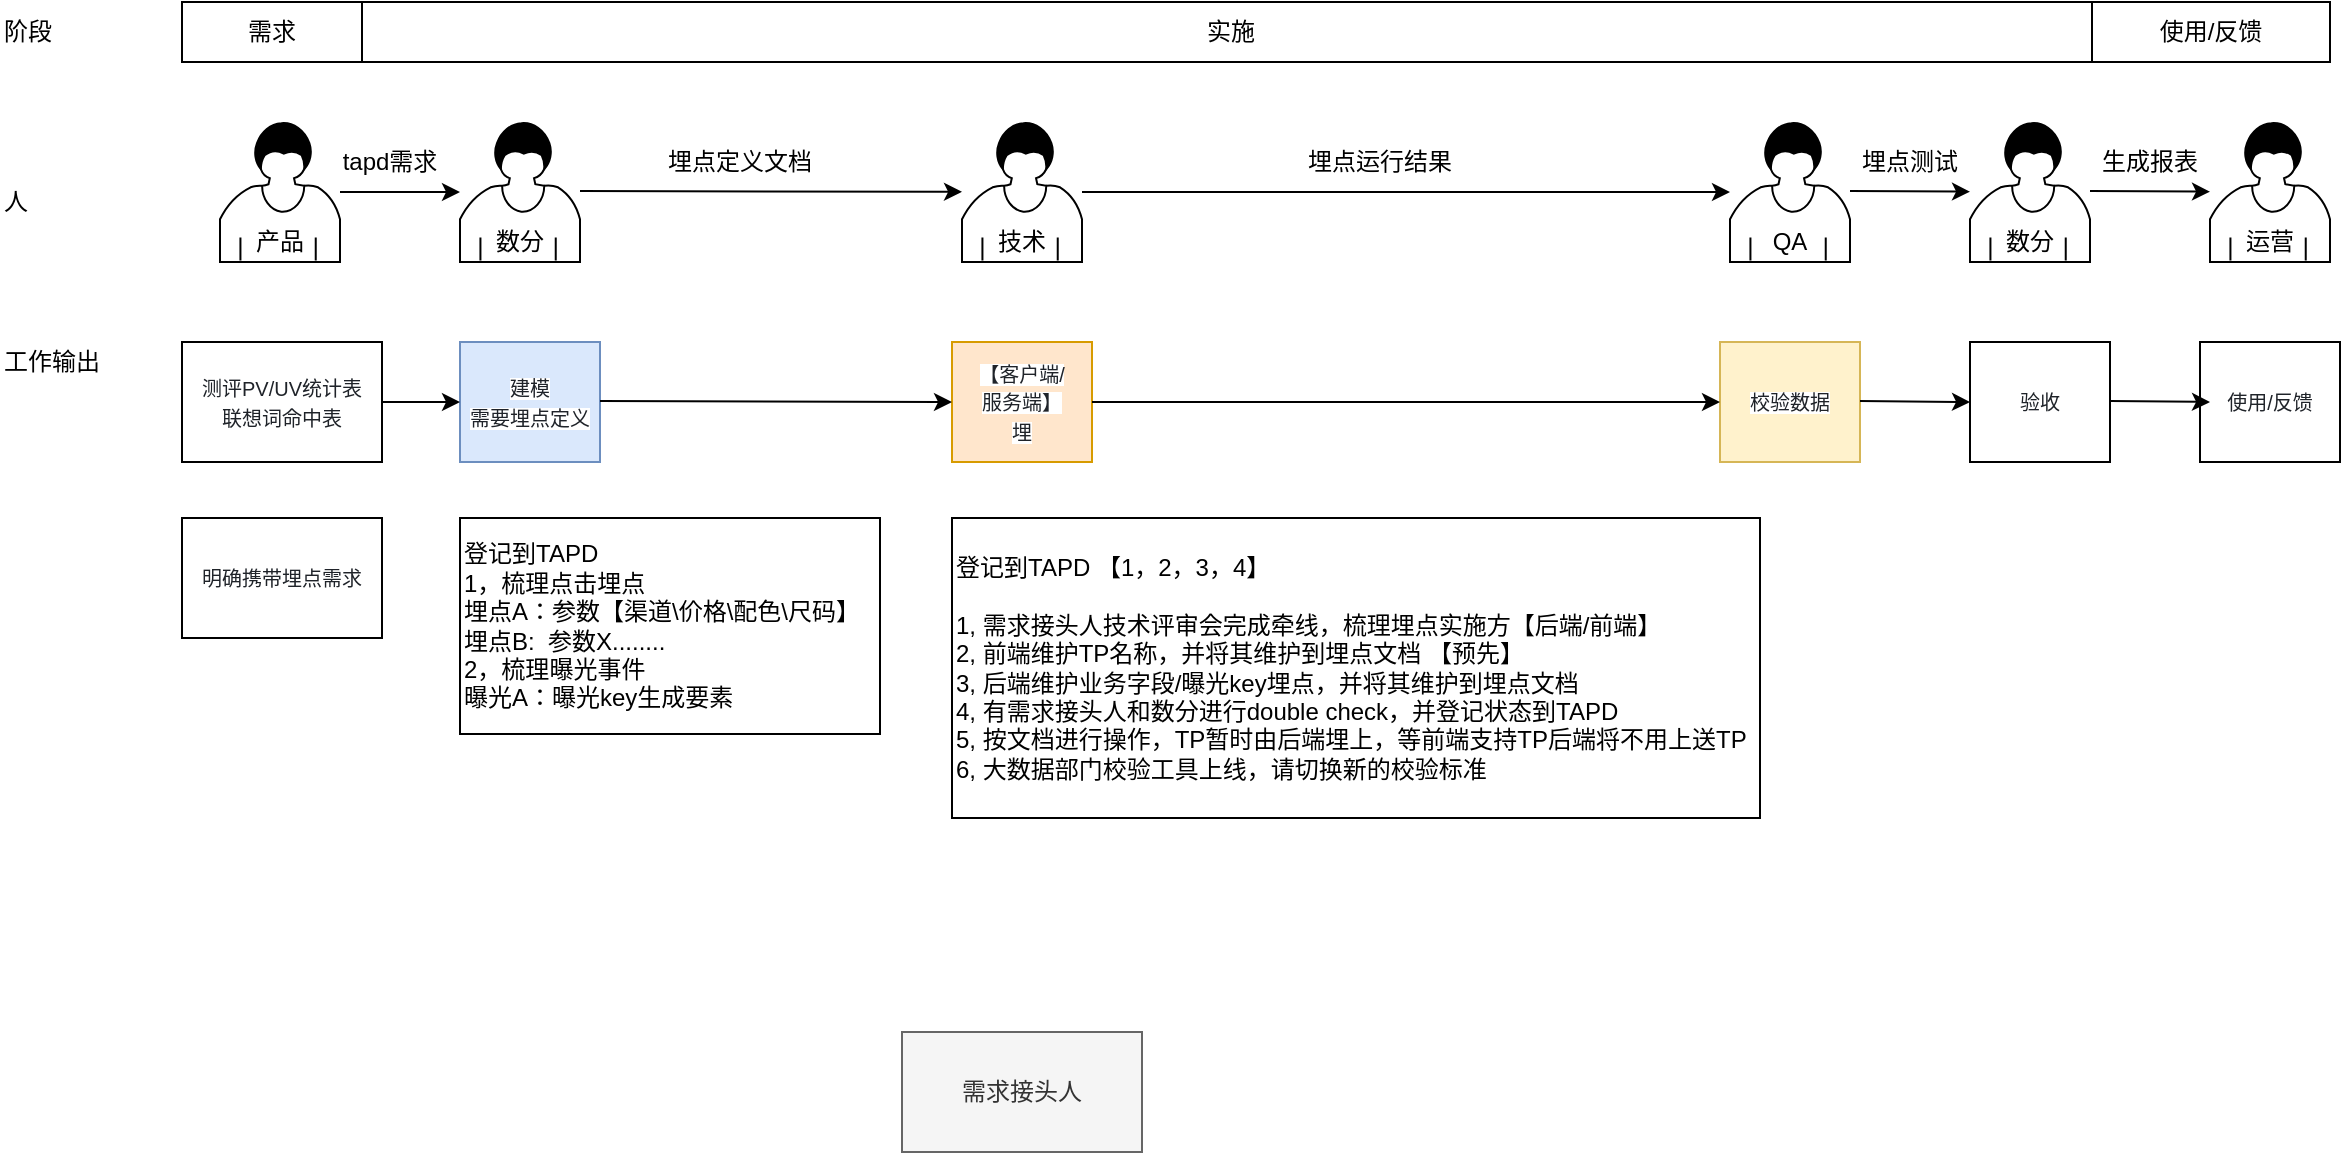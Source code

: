 <mxfile version="13.9.9" type="github">
  <diagram id="2OpyZ2NsxplecvwPvl-V" name="Page-1">
    <mxGraphModel dx="2404" dy="1023" grid="1" gridSize="10" guides="1" tooltips="1" connect="1" arrows="1" fold="1" page="1" pageScale="1" pageWidth="827" pageHeight="1169" math="0" shadow="0">
      <root>
        <mxCell id="0" />
        <mxCell id="1" parent="0" />
        <mxCell id="nZjHZP_GbID4JEypJ_5Y-8" value="" style="shape=mxgraph.bpmn.user_task;html=1;outlineConnect=0;" parent="1" vertex="1">
          <mxGeometry x="70" y="100" width="60" height="70" as="geometry" />
        </mxCell>
        <mxCell id="nZjHZP_GbID4JEypJ_5Y-9" value="产品" style="text;html=1;strokeColor=none;fillColor=none;align=center;verticalAlign=middle;whiteSpace=wrap;rounded=0;" parent="1" vertex="1">
          <mxGeometry x="80" y="150" width="40" height="20" as="geometry" />
        </mxCell>
        <mxCell id="nZjHZP_GbID4JEypJ_5Y-10" value="" style="shape=mxgraph.bpmn.user_task;html=1;outlineConnect=0;" parent="1" vertex="1">
          <mxGeometry x="190" y="100" width="60" height="70" as="geometry" />
        </mxCell>
        <mxCell id="nZjHZP_GbID4JEypJ_5Y-11" value="数分" style="text;html=1;strokeColor=none;fillColor=none;align=center;verticalAlign=middle;whiteSpace=wrap;rounded=0;" parent="1" vertex="1">
          <mxGeometry x="200" y="150" width="40" height="20" as="geometry" />
        </mxCell>
        <mxCell id="nZjHZP_GbID4JEypJ_5Y-12" value="" style="shape=mxgraph.bpmn.user_task;html=1;outlineConnect=0;" parent="1" vertex="1">
          <mxGeometry x="441" y="100" width="60" height="70" as="geometry" />
        </mxCell>
        <mxCell id="nZjHZP_GbID4JEypJ_5Y-13" value="技术" style="text;html=1;strokeColor=none;fillColor=none;align=center;verticalAlign=middle;whiteSpace=wrap;rounded=0;" parent="1" vertex="1">
          <mxGeometry x="451" y="150" width="40" height="20" as="geometry" />
        </mxCell>
        <mxCell id="nZjHZP_GbID4JEypJ_5Y-14" value="" style="shape=mxgraph.bpmn.user_task;html=1;outlineConnect=0;" parent="1" vertex="1">
          <mxGeometry x="825" y="100" width="60" height="70" as="geometry" />
        </mxCell>
        <mxCell id="nZjHZP_GbID4JEypJ_5Y-15" value="QA" style="text;html=1;strokeColor=none;fillColor=none;align=center;verticalAlign=middle;whiteSpace=wrap;rounded=0;" parent="1" vertex="1">
          <mxGeometry x="835" y="150" width="40" height="20" as="geometry" />
        </mxCell>
        <mxCell id="nZjHZP_GbID4JEypJ_5Y-16" value="" style="shape=mxgraph.bpmn.user_task;html=1;outlineConnect=0;" parent="1" vertex="1">
          <mxGeometry x="945" y="100" width="60" height="70" as="geometry" />
        </mxCell>
        <mxCell id="nZjHZP_GbID4JEypJ_5Y-21" value="数分" style="text;html=1;strokeColor=none;fillColor=none;align=center;verticalAlign=middle;whiteSpace=wrap;rounded=0;" parent="1" vertex="1">
          <mxGeometry x="955" y="150" width="40" height="20" as="geometry" />
        </mxCell>
        <mxCell id="nZjHZP_GbID4JEypJ_5Y-22" value="" style="shape=mxgraph.bpmn.user_task;html=1;outlineConnect=0;" parent="1" vertex="1">
          <mxGeometry x="1065" y="100" width="60" height="70" as="geometry" />
        </mxCell>
        <mxCell id="nZjHZP_GbID4JEypJ_5Y-23" value="运营" style="text;html=1;strokeColor=none;fillColor=none;align=center;verticalAlign=middle;whiteSpace=wrap;rounded=0;" parent="1" vertex="1">
          <mxGeometry x="1075" y="150" width="40" height="20" as="geometry" />
        </mxCell>
        <mxCell id="nZjHZP_GbID4JEypJ_5Y-24" value="" style="endArrow=classic;html=1;" parent="1" source="nZjHZP_GbID4JEypJ_5Y-8" target="nZjHZP_GbID4JEypJ_5Y-10" edge="1">
          <mxGeometry width="50" height="50" relative="1" as="geometry">
            <mxPoint x="130" y="170" as="sourcePoint" />
            <mxPoint x="180" y="120" as="targetPoint" />
          </mxGeometry>
        </mxCell>
        <mxCell id="nZjHZP_GbID4JEypJ_5Y-25" value="" style="endArrow=classic;html=1;" parent="1" target="nZjHZP_GbID4JEypJ_5Y-12" edge="1">
          <mxGeometry width="50" height="50" relative="1" as="geometry">
            <mxPoint x="250" y="134.5" as="sourcePoint" />
            <mxPoint x="310" y="134.5" as="targetPoint" />
          </mxGeometry>
        </mxCell>
        <mxCell id="nZjHZP_GbID4JEypJ_5Y-26" value="" style="endArrow=classic;html=1;" parent="1" source="nZjHZP_GbID4JEypJ_5Y-12" target="nZjHZP_GbID4JEypJ_5Y-14" edge="1">
          <mxGeometry width="50" height="50" relative="1" as="geometry">
            <mxPoint x="590" y="135" as="sourcePoint" />
            <mxPoint x="755" y="134.833" as="targetPoint" />
          </mxGeometry>
        </mxCell>
        <mxCell id="nZjHZP_GbID4JEypJ_5Y-27" value="" style="endArrow=classic;html=1;" parent="1" edge="1">
          <mxGeometry width="50" height="50" relative="1" as="geometry">
            <mxPoint x="885" y="134.5" as="sourcePoint" />
            <mxPoint x="945" y="134.833" as="targetPoint" />
          </mxGeometry>
        </mxCell>
        <mxCell id="nZjHZP_GbID4JEypJ_5Y-29" value="" style="endArrow=classic;html=1;" parent="1" edge="1">
          <mxGeometry width="50" height="50" relative="1" as="geometry">
            <mxPoint x="1005" y="134.5" as="sourcePoint" />
            <mxPoint x="1065" y="134.833" as="targetPoint" />
          </mxGeometry>
        </mxCell>
        <mxCell id="nZjHZP_GbID4JEypJ_5Y-30" value="&lt;font color=&quot;#1f2329&quot;&gt;&lt;span style=&quot;font-size: 10px ; background-color: rgb(255 , 255 , 255)&quot;&gt;测评PV/UV统计表&lt;br&gt;联想词命中表&lt;br&gt;&lt;/span&gt;&lt;/font&gt;" style="rounded=0;whiteSpace=wrap;html=1;" parent="1" vertex="1">
          <mxGeometry x="51" y="210" width="100" height="60" as="geometry" />
        </mxCell>
        <mxCell id="nZjHZP_GbID4JEypJ_5Y-31" value="&lt;font color=&quot;#1f2329&quot;&gt;&lt;span style=&quot;font-size: 10px ; background-color: rgb(255 , 255 , 255)&quot;&gt;建模&lt;br&gt;需要埋点定义&lt;br&gt;&lt;/span&gt;&lt;/font&gt;" style="rounded=0;whiteSpace=wrap;html=1;fillColor=#dae8fc;strokeColor=#6c8ebf;" parent="1" vertex="1">
          <mxGeometry x="190" y="210" width="70" height="60" as="geometry" />
        </mxCell>
        <mxCell id="nZjHZP_GbID4JEypJ_5Y-32" value="&lt;font color=&quot;#1f2329&quot;&gt;&lt;span style=&quot;font-size: 10px ; background-color: rgb(255 , 255 , 255)&quot;&gt;【客户端/&lt;br&gt;服务端】&lt;br&gt;埋&lt;br&gt;&lt;/span&gt;&lt;/font&gt;" style="rounded=0;whiteSpace=wrap;html=1;fillColor=#ffe6cc;strokeColor=#d79b00;" parent="1" vertex="1">
          <mxGeometry x="436" y="210" width="70" height="60" as="geometry" />
        </mxCell>
        <mxCell id="nZjHZP_GbID4JEypJ_5Y-33" value="&lt;font color=&quot;#1f2329&quot;&gt;&lt;span style=&quot;font-size: 10px ; background-color: rgb(255 , 255 , 255)&quot;&gt;校验数据&lt;br&gt;&lt;/span&gt;&lt;/font&gt;" style="rounded=0;whiteSpace=wrap;html=1;fillColor=#fff2cc;strokeColor=#d6b656;" parent="1" vertex="1">
          <mxGeometry x="820" y="210" width="70" height="60" as="geometry" />
        </mxCell>
        <mxCell id="nZjHZP_GbID4JEypJ_5Y-34" value="&lt;font color=&quot;#1f2329&quot;&gt;&lt;span style=&quot;font-size: 10px ; background-color: rgb(255 , 255 , 255)&quot;&gt;验收&lt;br&gt;&lt;/span&gt;&lt;/font&gt;" style="rounded=0;whiteSpace=wrap;html=1;" parent="1" vertex="1">
          <mxGeometry x="945" y="210" width="70" height="60" as="geometry" />
        </mxCell>
        <mxCell id="nZjHZP_GbID4JEypJ_5Y-35" value="&lt;font color=&quot;#1f2329&quot;&gt;&lt;span style=&quot;font-size: 10px ; background-color: rgb(255 , 255 , 255)&quot;&gt;使用/反馈&lt;br&gt;&lt;/span&gt;&lt;/font&gt;" style="rounded=0;whiteSpace=wrap;html=1;" parent="1" vertex="1">
          <mxGeometry x="1060" y="210" width="70" height="60" as="geometry" />
        </mxCell>
        <mxCell id="nZjHZP_GbID4JEypJ_5Y-37" value="" style="endArrow=classic;html=1;" parent="1" source="nZjHZP_GbID4JEypJ_5Y-30" edge="1">
          <mxGeometry width="50" height="50" relative="1" as="geometry">
            <mxPoint x="150" y="290" as="sourcePoint" />
            <mxPoint x="190" y="240" as="targetPoint" />
          </mxGeometry>
        </mxCell>
        <mxCell id="nZjHZP_GbID4JEypJ_5Y-38" value="" style="endArrow=classic;html=1;entryX=0;entryY=0.5;entryDx=0;entryDy=0;" parent="1" target="nZjHZP_GbID4JEypJ_5Y-32" edge="1">
          <mxGeometry width="50" height="50" relative="1" as="geometry">
            <mxPoint x="260" y="239.5" as="sourcePoint" />
            <mxPoint x="300" y="239.5" as="targetPoint" />
          </mxGeometry>
        </mxCell>
        <mxCell id="nZjHZP_GbID4JEypJ_5Y-39" value="" style="endArrow=classic;html=1;" parent="1" source="nZjHZP_GbID4JEypJ_5Y-32" target="nZjHZP_GbID4JEypJ_5Y-33" edge="1">
          <mxGeometry width="50" height="50" relative="1" as="geometry">
            <mxPoint x="700" y="239.5" as="sourcePoint" />
            <mxPoint x="745" y="240" as="targetPoint" />
          </mxGeometry>
        </mxCell>
        <mxCell id="nZjHZP_GbID4JEypJ_5Y-40" value="" style="endArrow=classic;html=1;entryX=0;entryY=0.5;entryDx=0;entryDy=0;" parent="1" target="nZjHZP_GbID4JEypJ_5Y-34" edge="1">
          <mxGeometry width="50" height="50" relative="1" as="geometry">
            <mxPoint x="890" y="239.5" as="sourcePoint" />
            <mxPoint x="935" y="240" as="targetPoint" />
          </mxGeometry>
        </mxCell>
        <mxCell id="nZjHZP_GbID4JEypJ_5Y-42" value="" style="endArrow=classic;html=1;" parent="1" edge="1">
          <mxGeometry width="50" height="50" relative="1" as="geometry">
            <mxPoint x="1015" y="239.5" as="sourcePoint" />
            <mxPoint x="1065" y="240" as="targetPoint" />
          </mxGeometry>
        </mxCell>
        <mxCell id="nZjHZP_GbID4JEypJ_5Y-46" value="需求" style="rounded=0;whiteSpace=wrap;html=1;" parent="1" vertex="1">
          <mxGeometry x="51" y="40" width="90" height="30" as="geometry" />
        </mxCell>
        <mxCell id="nZjHZP_GbID4JEypJ_5Y-47" value="实施" style="rounded=0;whiteSpace=wrap;html=1;" parent="1" vertex="1">
          <mxGeometry x="141" y="40" width="869" height="30" as="geometry" />
        </mxCell>
        <mxCell id="nZjHZP_GbID4JEypJ_5Y-48" value="使用/反馈" style="rounded=0;whiteSpace=wrap;html=1;" parent="1" vertex="1">
          <mxGeometry x="1006" y="40" width="119" height="30" as="geometry" />
        </mxCell>
        <mxCell id="umj2pTrckc06KtbFGjhR-1" value="tapd需求" style="text;html=1;strokeColor=none;fillColor=none;align=center;verticalAlign=middle;whiteSpace=wrap;rounded=0;" parent="1" vertex="1">
          <mxGeometry x="130" y="110" width="50" height="20" as="geometry" />
        </mxCell>
        <mxCell id="umj2pTrckc06KtbFGjhR-2" value="埋点定义文档" style="text;html=1;strokeColor=none;fillColor=none;align=center;verticalAlign=middle;whiteSpace=wrap;rounded=0;" parent="1" vertex="1">
          <mxGeometry x="280" y="110" width="100" height="20" as="geometry" />
        </mxCell>
        <mxCell id="umj2pTrckc06KtbFGjhR-3" value="埋点运行结果" style="text;html=1;strokeColor=none;fillColor=none;align=center;verticalAlign=middle;whiteSpace=wrap;rounded=0;" parent="1" vertex="1">
          <mxGeometry x="590" y="110" width="120" height="20" as="geometry" />
        </mxCell>
        <mxCell id="umj2pTrckc06KtbFGjhR-5" value="埋点测试" style="text;html=1;strokeColor=none;fillColor=none;align=center;verticalAlign=middle;whiteSpace=wrap;rounded=0;" parent="1" vertex="1">
          <mxGeometry x="885" y="110" width="60" height="20" as="geometry" />
        </mxCell>
        <mxCell id="umj2pTrckc06KtbFGjhR-6" value="生成报表" style="text;html=1;strokeColor=none;fillColor=none;align=center;verticalAlign=middle;whiteSpace=wrap;rounded=0;" parent="1" vertex="1">
          <mxGeometry x="1005" y="110" width="60" height="20" as="geometry" />
        </mxCell>
        <mxCell id="umj2pTrckc06KtbFGjhR-7" value="阶段" style="text;html=1;strokeColor=none;fillColor=none;align=left;verticalAlign=middle;whiteSpace=wrap;rounded=0;" parent="1" vertex="1">
          <mxGeometry x="-40" y="45" width="40" height="20" as="geometry" />
        </mxCell>
        <mxCell id="umj2pTrckc06KtbFGjhR-8" value="人" style="text;html=1;strokeColor=none;fillColor=none;align=left;verticalAlign=middle;whiteSpace=wrap;rounded=0;" parent="1" vertex="1">
          <mxGeometry x="-40" y="130" width="40" height="20" as="geometry" />
        </mxCell>
        <mxCell id="umj2pTrckc06KtbFGjhR-9" value="工作输出" style="text;html=1;strokeColor=none;fillColor=none;align=left;verticalAlign=middle;whiteSpace=wrap;rounded=0;" parent="1" vertex="1">
          <mxGeometry x="-40" y="210" width="55" height="20" as="geometry" />
        </mxCell>
        <mxCell id="cm4KdflAYXEXYrAGIoxH-4" value="&lt;div&gt;&lt;span&gt;登记到TAPD&lt;/span&gt;&lt;/div&gt;&lt;div&gt;1，梳理点击埋点&lt;br&gt;埋点A：参数【渠道\价格\配色\尺码】&lt;br&gt;&lt;/div&gt;&lt;div&gt;埋点B:&amp;nbsp; 参数X........&lt;/div&gt;2，梳理&lt;span&gt;曝光事件&lt;/span&gt;&lt;br&gt;&lt;div&gt;曝光A：曝光key生成要素&lt;br&gt;&lt;/div&gt;" style="rounded=0;whiteSpace=wrap;html=1;align=left;" parent="1" vertex="1">
          <mxGeometry x="190" y="298" width="210" height="108" as="geometry" />
        </mxCell>
        <mxCell id="cm4KdflAYXEXYrAGIoxH-7" value="&lt;div&gt;登记到TAPD 【1，2，3，4】&lt;/div&gt;&lt;div&gt;&lt;br&gt;&lt;/div&gt;&lt;div&gt;1, 需求接头人技术评审会完成牵线，梳理埋点实施方【后端/前端】&lt;/div&gt;&lt;div&gt;2, 前端维护TP名称，并将其维护到埋点文档 【预先】&amp;nbsp;&lt;/div&gt;&lt;div&gt;3, 后端维护业务字段/曝光key埋点，并将其维护到埋点文档&lt;br&gt;4, 有需求接头人和数分进行double check，并登记状态到TAPD&lt;br&gt;5, 按文档进行操作，TP暂时由后端埋上，等前端支持TP后端将不用上送TP&lt;/div&gt;&lt;div&gt;6, 大数据部门校验工具上线，请切换新的校验标准&lt;/div&gt;" style="rounded=0;whiteSpace=wrap;html=1;align=left;" parent="1" vertex="1">
          <mxGeometry x="436" y="298" width="404" height="150" as="geometry" />
        </mxCell>
        <mxCell id="3Jyv6QxD_IiGIYbn77Hb-1" value="&lt;font color=&quot;#1f2329&quot;&gt;&lt;span style=&quot;font-size: 10px ; background-color: rgb(255 , 255 , 255)&quot;&gt;明确携带埋点需求&lt;br&gt;&lt;/span&gt;&lt;/font&gt;" style="rounded=0;whiteSpace=wrap;html=1;" vertex="1" parent="1">
          <mxGeometry x="51" y="298" width="100" height="60" as="geometry" />
        </mxCell>
        <mxCell id="3Jyv6QxD_IiGIYbn77Hb-2" value="需求接头人" style="rounded=0;whiteSpace=wrap;html=1;fillColor=#f5f5f5;strokeColor=#666666;fontColor=#333333;" vertex="1" parent="1">
          <mxGeometry x="411" y="555" width="120" height="60" as="geometry" />
        </mxCell>
      </root>
    </mxGraphModel>
  </diagram>
</mxfile>

